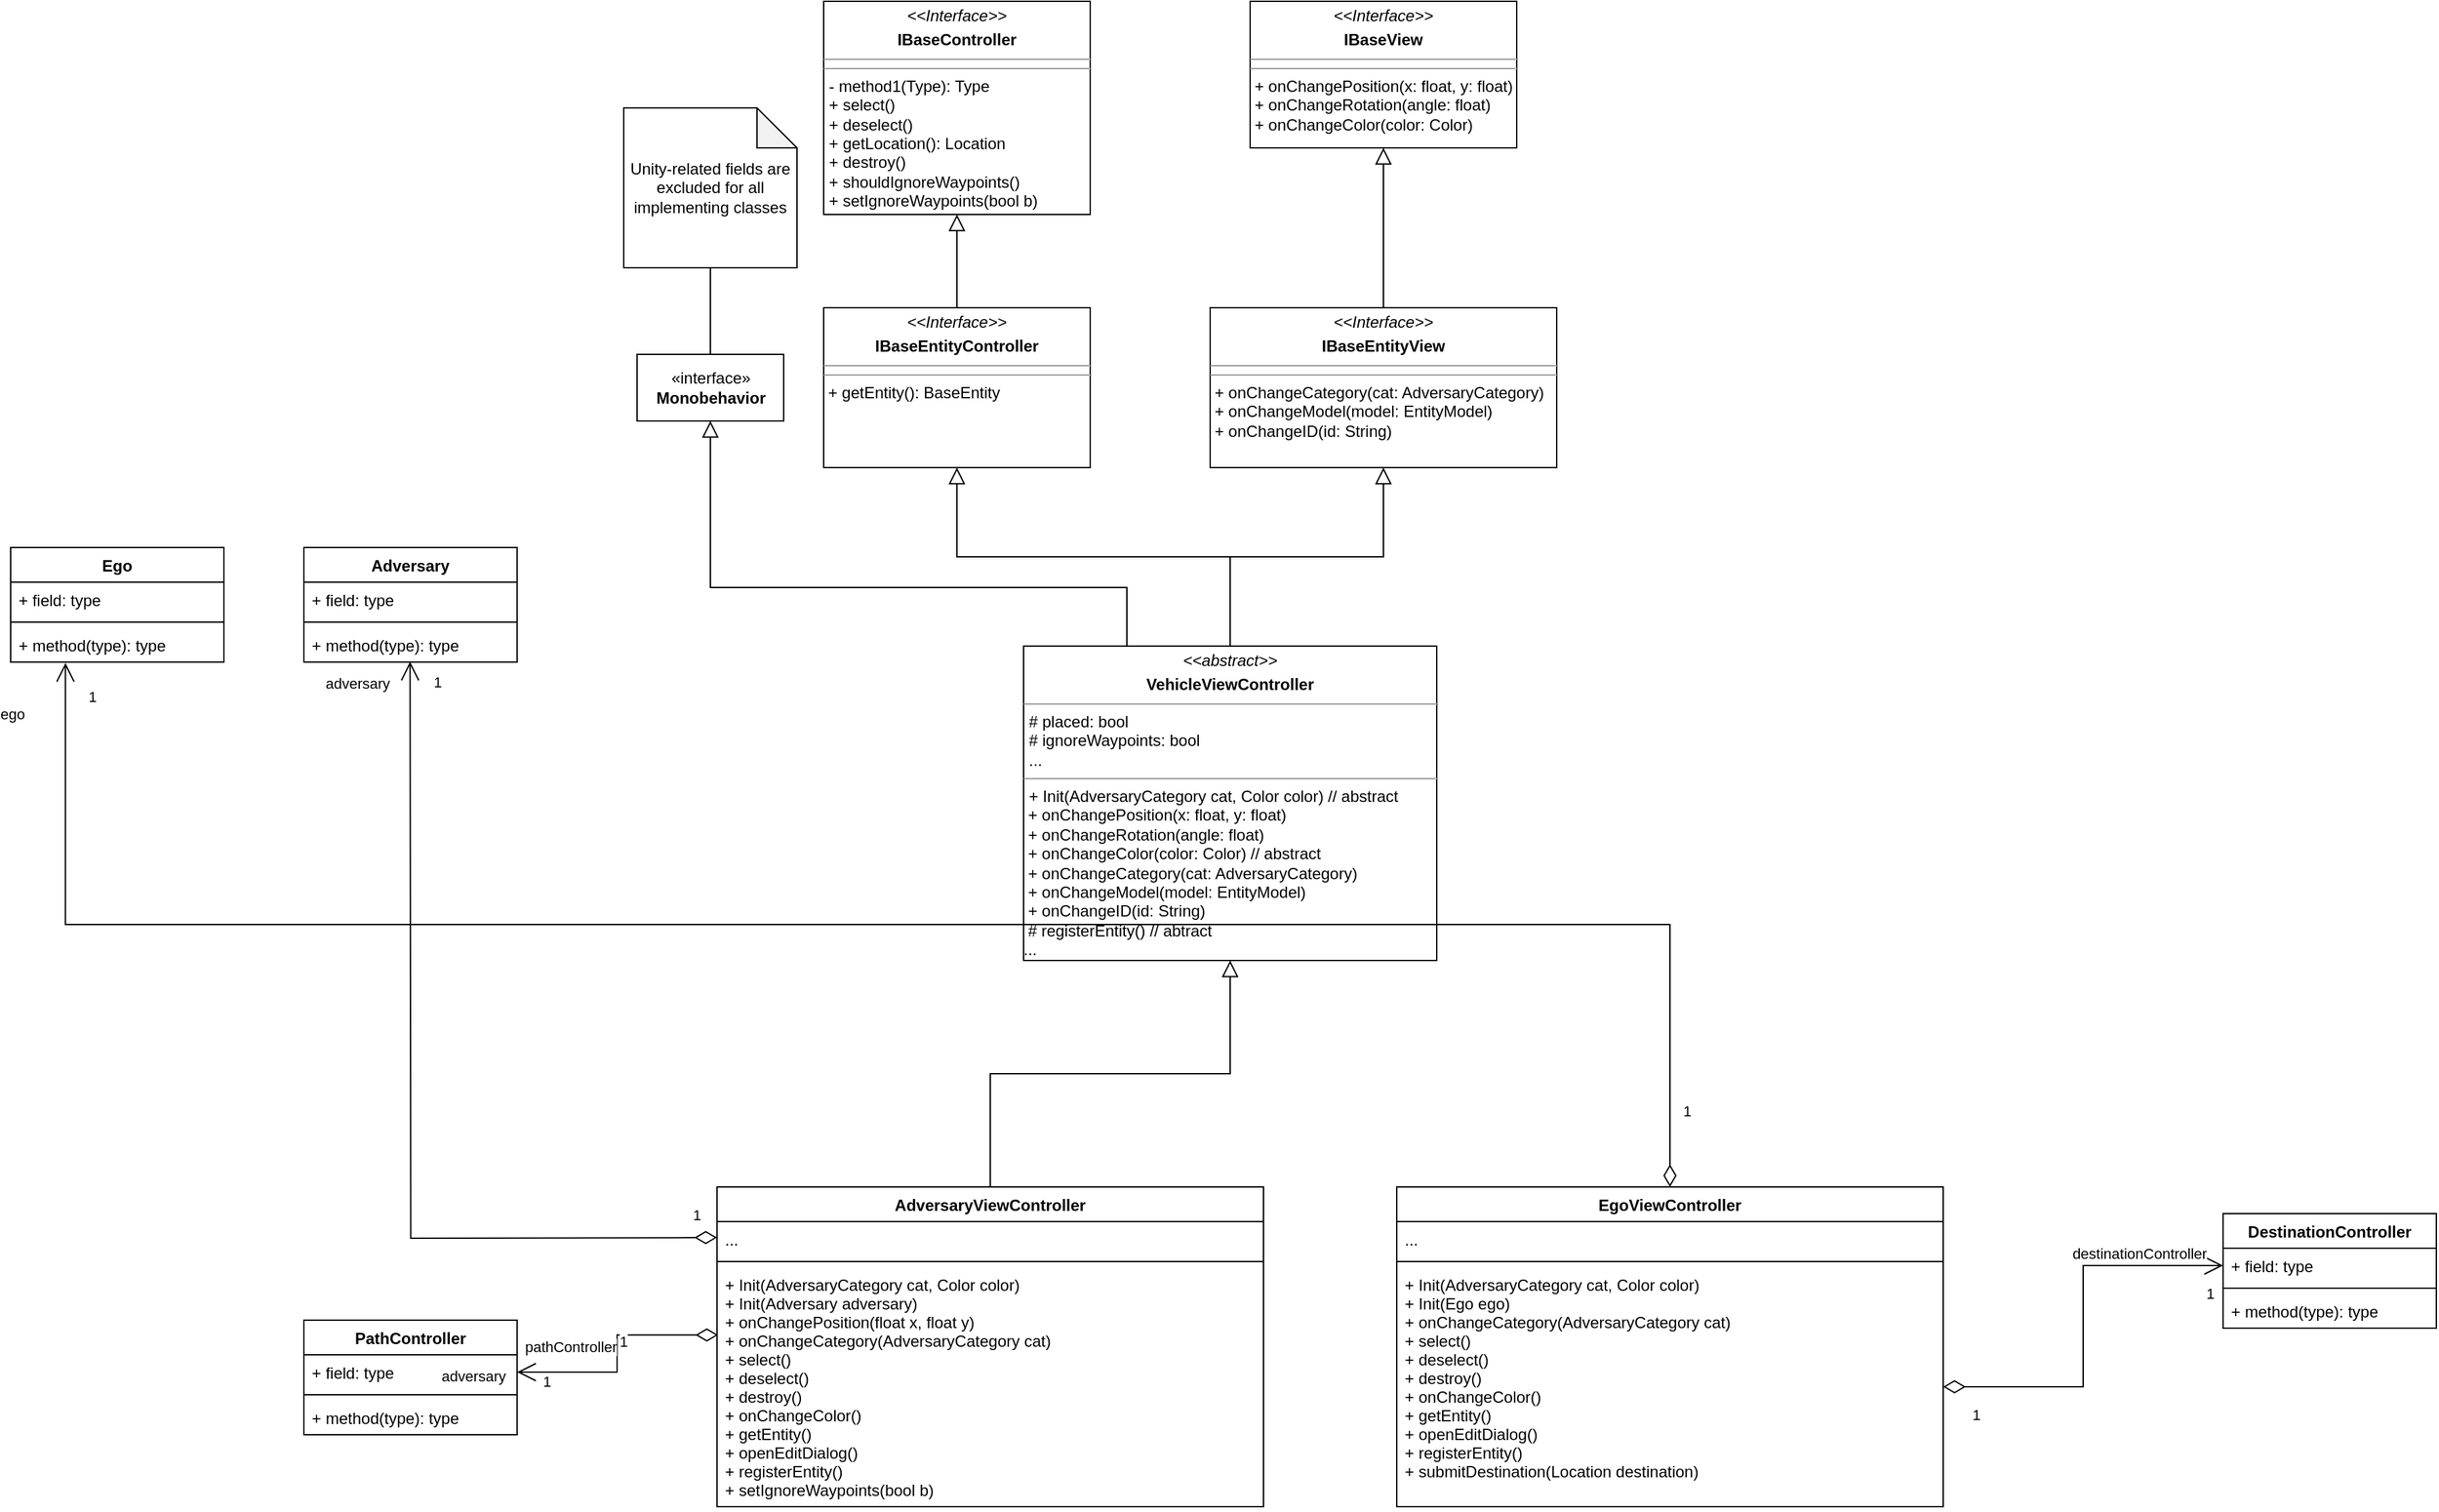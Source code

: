 <mxfile version="20.5.3" type="device"><diagram id="C5RBs43oDa-KdzZeNtuy" name="Page-1"><mxGraphModel dx="2310" dy="2030" grid="1" gridSize="10" guides="1" tooltips="1" connect="1" arrows="1" fold="1" page="1" pageScale="1" pageWidth="827" pageHeight="1169" math="0" shadow="0"><root><mxCell id="WIyWlLk6GJQsqaUBKTNV-0"/><mxCell id="WIyWlLk6GJQsqaUBKTNV-1" parent="WIyWlLk6GJQsqaUBKTNV-0"/><mxCell id="DltgrnrrAl0E-9KX_fJj-1" value="&lt;p style=&quot;margin:0px;margin-top:4px;text-align:center;&quot;&gt;&lt;i&gt;&amp;lt;&amp;lt;Interface&amp;gt;&amp;gt;&lt;/i&gt;&lt;/p&gt;&lt;p style=&quot;margin:0px;margin-top:4px;text-align:center;&quot;&gt;&lt;b&gt;IBaseController&lt;/b&gt;&lt;br&gt;&lt;/p&gt;&lt;hr size=&quot;1&quot;&gt;&lt;hr size=&quot;1&quot;&gt;&lt;p style=&quot;margin:0px;margin-left:4px;&quot;&gt;- method1(Type): Type&lt;br&gt;+ select()&lt;/p&gt;&lt;p style=&quot;margin:0px;margin-left:4px;&quot;&gt;+ deselect()&lt;/p&gt;&lt;p style=&quot;margin:0px;margin-left:4px;&quot;&gt;+ getLocation(): Location&lt;br&gt;&lt;/p&gt;&lt;p style=&quot;margin:0px;margin-left:4px;&quot;&gt;+ destroy()&lt;/p&gt;&lt;p style=&quot;margin:0px;margin-left:4px;&quot;&gt;+ shouldIgnoreWaypoints()&lt;/p&gt;&lt;p style=&quot;margin:0px;margin-left:4px;&quot;&gt;+ setIgnoreWaypoints(bool b)&lt;/p&gt;&lt;p style=&quot;margin:0px;margin-left:4px;&quot;&gt;&lt;br&gt;&lt;/p&gt;" style="verticalAlign=top;align=left;overflow=fill;fontSize=12;fontFamily=Helvetica;html=1;" vertex="1" parent="WIyWlLk6GJQsqaUBKTNV-1"><mxGeometry x="200" y="-40" width="200" height="160" as="geometry"/></mxCell><mxCell id="DltgrnrrAl0E-9KX_fJj-2" value="&lt;p style=&quot;margin:0px;margin-top:4px;text-align:center;&quot;&gt;&lt;i&gt;&amp;lt;&amp;lt;Interface&amp;gt;&amp;gt;&lt;/i&gt;&lt;/p&gt;&lt;p style=&quot;margin:0px;margin-top:4px;text-align:center;&quot;&gt;&lt;b&gt;IBaseEntityController&lt;/b&gt;&lt;br&gt;&lt;b&gt;&lt;/b&gt;&lt;/p&gt;&lt;hr size=&quot;1&quot;&gt;&lt;hr size=&quot;1&quot;&gt;&amp;nbsp;+ getEntity(): BaseEntity &lt;br&gt;&lt;p style=&quot;margin:0px;margin-left:4px;&quot;&gt;&lt;br&gt;&lt;/p&gt;" style="verticalAlign=top;align=left;overflow=fill;fontSize=12;fontFamily=Helvetica;html=1;" vertex="1" parent="WIyWlLk6GJQsqaUBKTNV-1"><mxGeometry x="200" y="190" width="200" height="120" as="geometry"/></mxCell><mxCell id="DltgrnrrAl0E-9KX_fJj-4" value="" style="endArrow=block;endSize=10;endFill=0;shadow=0;strokeWidth=1;rounded=0;edgeStyle=elbowEdgeStyle;elbow=vertical;exitX=0.5;exitY=0;exitDx=0;exitDy=0;entryX=0.5;entryY=1;entryDx=0;entryDy=0;" edge="1" parent="WIyWlLk6GJQsqaUBKTNV-1" source="DltgrnrrAl0E-9KX_fJj-2" target="DltgrnrrAl0E-9KX_fJj-1"><mxGeometry width="160" relative="1" as="geometry"><mxPoint x="910.5" y="500" as="sourcePoint"/><mxPoint x="690.5" y="268" as="targetPoint"/></mxGeometry></mxCell><mxCell id="DltgrnrrAl0E-9KX_fJj-5" value="&lt;p style=&quot;margin:0px;margin-top:4px;text-align:center;&quot;&gt;&lt;i&gt;&amp;lt;&amp;lt;Interface&amp;gt;&amp;gt;&lt;/i&gt;&lt;/p&gt;&lt;p style=&quot;margin:0px;margin-top:4px;text-align:center;&quot;&gt;&lt;b&gt;IBaseView&lt;/b&gt;&lt;br&gt;&lt;b&gt;&lt;/b&gt;&lt;/p&gt;&lt;hr size=&quot;1&quot;&gt;&lt;hr size=&quot;1&quot;&gt;&lt;div&gt;&amp;nbsp;+ onChangePosition(x: float, y: float)&lt;/div&gt;&lt;div&gt;&amp;nbsp;+ onChangeRotation(angle: float)&lt;/div&gt;&lt;div&gt;&amp;nbsp;+ onChangeColor(color: Color)&lt;br&gt;&lt;/div&gt;&lt;p style=&quot;margin:0px;margin-left:4px;&quot;&gt;&lt;br&gt;&lt;/p&gt;" style="verticalAlign=top;align=left;overflow=fill;fontSize=12;fontFamily=Helvetica;html=1;" vertex="1" parent="WIyWlLk6GJQsqaUBKTNV-1"><mxGeometry x="520" y="-40" width="200" height="110" as="geometry"/></mxCell><mxCell id="DltgrnrrAl0E-9KX_fJj-6" value="&lt;p style=&quot;margin:0px;margin-top:4px;text-align:center;&quot;&gt;&lt;i&gt;&amp;lt;&amp;lt;Interface&amp;gt;&amp;gt;&lt;/i&gt;&lt;/p&gt;&lt;p style=&quot;margin:0px;margin-top:4px;text-align:center;&quot;&gt;&lt;b&gt;IBaseEntityView&lt;/b&gt;&lt;br&gt;&lt;/p&gt;&lt;hr size=&quot;1&quot;&gt;&lt;hr size=&quot;1&quot;&gt;&lt;div&gt;&amp;nbsp;+ onChangeCategory(cat: AdversaryCategory)&lt;/div&gt;&lt;div&gt;&amp;nbsp;+ onChangeModel(model: EntityModel)&lt;/div&gt;&lt;div&gt;&amp;nbsp;+ onChangeID(id: String)&lt;br&gt;&lt;/div&gt;&lt;p style=&quot;margin:0px;margin-left:4px;&quot;&gt;&lt;br&gt;&lt;/p&gt;" style="verticalAlign=top;align=left;overflow=fill;fontSize=12;fontFamily=Helvetica;html=1;" vertex="1" parent="WIyWlLk6GJQsqaUBKTNV-1"><mxGeometry x="490" y="190" width="260" height="120" as="geometry"/></mxCell><mxCell id="DltgrnrrAl0E-9KX_fJj-7" value="" style="endArrow=block;endSize=10;endFill=0;shadow=0;strokeWidth=1;rounded=0;edgeStyle=elbowEdgeStyle;elbow=vertical;exitX=0.5;exitY=0;exitDx=0;exitDy=0;entryX=0.5;entryY=1;entryDx=0;entryDy=0;" edge="1" parent="WIyWlLk6GJQsqaUBKTNV-1" source="DltgrnrrAl0E-9KX_fJj-6" target="DltgrnrrAl0E-9KX_fJj-5"><mxGeometry width="160" relative="1" as="geometry"><mxPoint x="310" y="200" as="sourcePoint"/><mxPoint x="310" y="130" as="targetPoint"/></mxGeometry></mxCell><mxCell id="DltgrnrrAl0E-9KX_fJj-9" value="" style="endArrow=block;endSize=10;endFill=0;shadow=0;strokeWidth=1;rounded=0;edgeStyle=elbowEdgeStyle;elbow=vertical;exitX=0.5;exitY=0;exitDx=0;exitDy=0;entryX=0.5;entryY=1;entryDx=0;entryDy=0;" edge="1" parent="WIyWlLk6GJQsqaUBKTNV-1" source="DltgrnrrAl0E-9KX_fJj-11" target="DltgrnrrAl0E-9KX_fJj-2"><mxGeometry width="160" relative="1" as="geometry"><mxPoint x="460" y="400" as="sourcePoint"/><mxPoint x="310" y="130" as="targetPoint"/></mxGeometry></mxCell><mxCell id="DltgrnrrAl0E-9KX_fJj-10" value="" style="endArrow=block;endSize=10;endFill=0;shadow=0;strokeWidth=1;rounded=0;edgeStyle=elbowEdgeStyle;elbow=vertical;exitX=0.5;exitY=0;exitDx=0;exitDy=0;entryX=0.5;entryY=1;entryDx=0;entryDy=0;" edge="1" parent="WIyWlLk6GJQsqaUBKTNV-1" source="DltgrnrrAl0E-9KX_fJj-11" target="DltgrnrrAl0E-9KX_fJj-6"><mxGeometry width="160" relative="1" as="geometry"><mxPoint x="460" y="400" as="sourcePoint"/><mxPoint x="310" y="320" as="targetPoint"/></mxGeometry></mxCell><mxCell id="DltgrnrrAl0E-9KX_fJj-11" value="&lt;p style=&quot;margin:0px;margin-top:4px;text-align:center;&quot;&gt;&lt;i&gt;&amp;lt;&amp;lt;abstract&amp;gt;&amp;gt;&lt;/i&gt;&lt;/p&gt;&lt;p style=&quot;margin:0px;margin-top:4px;text-align:center;&quot;&gt;&lt;b&gt;VehicleViewController&lt;/b&gt;&lt;/p&gt;&lt;hr size=&quot;1&quot;&gt;&lt;p style=&quot;margin:0px;margin-left:4px;&quot;&gt;# placed: bool&lt;/p&gt;&lt;p style=&quot;margin:0px;margin-left:4px;&quot;&gt;# ignoreWaypoints: bool&lt;/p&gt;&lt;p style=&quot;margin:0px;margin-left:4px;&quot;&gt;...&lt;br&gt;&lt;/p&gt;&lt;hr size=&quot;1&quot;&gt;&lt;p style=&quot;margin:0px;margin-left:4px;&quot;&gt;+ Init(AdversaryCategory cat, Color color) // abstract&lt;/p&gt;&lt;div&gt;&amp;nbsp;+ onChangePosition(x: float, y: float)&lt;br&gt;&lt;/div&gt;&lt;div&gt;&amp;nbsp;+ onChangeRotation(angle: float)&lt;br&gt;&lt;/div&gt;&lt;div&gt;&amp;nbsp;+ onChangeColor(color: Color) // abstract&lt;br&gt;&lt;/div&gt;&lt;div&gt;&lt;div&gt;&amp;nbsp;+ onChangeCategory(cat: AdversaryCategory)&lt;br&gt;&lt;/div&gt;&lt;div&gt;&amp;nbsp;+ onChangeModel(model: EntityModel)&lt;br&gt;&lt;/div&gt;&amp;nbsp;+ onChangeID(id: String)&lt;/div&gt;&lt;div&gt;&amp;nbsp;# registerEntity() // abtract&lt;br&gt;&lt;/div&gt;&lt;div&gt;...&lt;/div&gt;&lt;p style=&quot;margin:0px;margin-left:4px;&quot;&gt;&lt;/p&gt;&lt;p style=&quot;margin:0px;margin-left:4px;&quot;&gt;&lt;br&gt;&lt;/p&gt;&lt;p style=&quot;margin:0px;margin-left:4px;&quot;&gt;&lt;br&gt;&lt;/p&gt;" style="verticalAlign=top;align=left;overflow=fill;fontSize=12;fontFamily=Helvetica;html=1;" vertex="1" parent="WIyWlLk6GJQsqaUBKTNV-1"><mxGeometry x="350" y="444" width="310" height="236" as="geometry"/></mxCell><mxCell id="DltgrnrrAl0E-9KX_fJj-13" value="&lt;div&gt;«interface»&lt;/div&gt;&lt;div&gt;&lt;b&gt;Monobehavior&lt;/b&gt;&lt;/div&gt;" style="html=1;" vertex="1" parent="WIyWlLk6GJQsqaUBKTNV-1"><mxGeometry x="60" y="225" width="110" height="50" as="geometry"/></mxCell><mxCell id="DltgrnrrAl0E-9KX_fJj-14" value="" style="endArrow=block;endSize=10;endFill=0;shadow=0;strokeWidth=1;rounded=0;edgeStyle=elbowEdgeStyle;elbow=vertical;exitX=0.25;exitY=0;exitDx=0;exitDy=0;entryX=0.5;entryY=1;entryDx=0;entryDy=0;" edge="1" parent="WIyWlLk6GJQsqaUBKTNV-1" source="DltgrnrrAl0E-9KX_fJj-11" target="DltgrnrrAl0E-9KX_fJj-13"><mxGeometry width="160" relative="1" as="geometry"><mxPoint x="455" y="454" as="sourcePoint"/><mxPoint x="630.0" y="320" as="targetPoint"/><Array as="points"><mxPoint x="370" y="400"/></Array></mxGeometry></mxCell><mxCell id="DltgrnrrAl0E-9KX_fJj-15" value="AdversaryViewController" style="swimlane;fontStyle=1;align=center;verticalAlign=top;childLayout=stackLayout;horizontal=1;startSize=26;horizontalStack=0;resizeParent=1;resizeParentMax=0;resizeLast=0;collapsible=1;marginBottom=0;" vertex="1" parent="WIyWlLk6GJQsqaUBKTNV-1"><mxGeometry x="120" y="850" width="410" height="240" as="geometry"/></mxCell><mxCell id="DltgrnrrAl0E-9KX_fJj-16" value="..." style="text;strokeColor=none;fillColor=none;align=left;verticalAlign=top;spacingLeft=4;spacingRight=4;overflow=hidden;rotatable=0;points=[[0,0.5],[1,0.5]];portConstraint=eastwest;" vertex="1" parent="DltgrnrrAl0E-9KX_fJj-15"><mxGeometry y="26" width="410" height="26" as="geometry"/></mxCell><mxCell id="DltgrnrrAl0E-9KX_fJj-17" value="" style="line;strokeWidth=1;fillColor=none;align=left;verticalAlign=middle;spacingTop=-1;spacingLeft=3;spacingRight=3;rotatable=0;labelPosition=right;points=[];portConstraint=eastwest;strokeColor=inherit;" vertex="1" parent="DltgrnrrAl0E-9KX_fJj-15"><mxGeometry y="52" width="410" height="8" as="geometry"/></mxCell><mxCell id="DltgrnrrAl0E-9KX_fJj-18" value="+ Init(AdversaryCategory cat, Color color)&#xA;+ Init(Adversary adversary)&#xA;+ onChangePosition(float x, float y)&#xA;+ onChangeCategory(AdversaryCategory cat)&#xA;+ select()&#xA;+ deselect()&#xA;+ destroy()&#xA;+ onChangeColor() &#xA;+ getEntity()&#xA;+ openEditDialog()&#xA;+ registerEntity()&#xA;+ setIgnoreWaypoints(bool b)&#xA;" style="text;strokeColor=none;fillColor=none;align=left;verticalAlign=top;spacingLeft=4;spacingRight=4;overflow=hidden;rotatable=0;points=[[0,0.5],[1,0.5]];portConstraint=eastwest;" vertex="1" parent="DltgrnrrAl0E-9KX_fJj-15"><mxGeometry y="60" width="410" height="180" as="geometry"/></mxCell><mxCell id="DltgrnrrAl0E-9KX_fJj-19" value="Adversary" style="swimlane;fontStyle=1;align=center;verticalAlign=top;childLayout=stackLayout;horizontal=1;startSize=26;horizontalStack=0;resizeParent=1;resizeParentMax=0;resizeLast=0;collapsible=1;marginBottom=0;" vertex="1" parent="WIyWlLk6GJQsqaUBKTNV-1"><mxGeometry x="-190" y="370" width="160" height="86" as="geometry"/></mxCell><mxCell id="DltgrnrrAl0E-9KX_fJj-20" value="+ field: type" style="text;strokeColor=none;fillColor=none;align=left;verticalAlign=top;spacingLeft=4;spacingRight=4;overflow=hidden;rotatable=0;points=[[0,0.5],[1,0.5]];portConstraint=eastwest;" vertex="1" parent="DltgrnrrAl0E-9KX_fJj-19"><mxGeometry y="26" width="160" height="26" as="geometry"/></mxCell><mxCell id="DltgrnrrAl0E-9KX_fJj-21" value="" style="line;strokeWidth=1;fillColor=none;align=left;verticalAlign=middle;spacingTop=-1;spacingLeft=3;spacingRight=3;rotatable=0;labelPosition=right;points=[];portConstraint=eastwest;strokeColor=inherit;" vertex="1" parent="DltgrnrrAl0E-9KX_fJj-19"><mxGeometry y="52" width="160" height="8" as="geometry"/></mxCell><mxCell id="DltgrnrrAl0E-9KX_fJj-22" value="+ method(type): type" style="text;strokeColor=none;fillColor=none;align=left;verticalAlign=top;spacingLeft=4;spacingRight=4;overflow=hidden;rotatable=0;points=[[0,0.5],[1,0.5]];portConstraint=eastwest;" vertex="1" parent="DltgrnrrAl0E-9KX_fJj-19"><mxGeometry y="60" width="160" height="26" as="geometry"/></mxCell><mxCell id="DltgrnrrAl0E-9KX_fJj-23" value="" style="endArrow=block;endSize=10;endFill=0;shadow=0;strokeWidth=1;rounded=0;edgeStyle=elbowEdgeStyle;elbow=vertical;exitX=0.5;exitY=0;exitDx=0;exitDy=0;entryX=0.5;entryY=1;entryDx=0;entryDy=0;" edge="1" parent="WIyWlLk6GJQsqaUBKTNV-1" source="DltgrnrrAl0E-9KX_fJj-15" target="DltgrnrrAl0E-9KX_fJj-11"><mxGeometry width="160" relative="1" as="geometry"><mxPoint x="437.5" y="454.0" as="sourcePoint"/><mxPoint x="550" y="690" as="targetPoint"/></mxGeometry></mxCell><mxCell id="DltgrnrrAl0E-9KX_fJj-25" value="" style="edgeStyle=orthogonalEdgeStyle;rounded=0;orthogonalLoop=1;jettySize=auto;html=1;endArrow=none;endFill=0;" edge="1" parent="WIyWlLk6GJQsqaUBKTNV-1" source="DltgrnrrAl0E-9KX_fJj-24" target="DltgrnrrAl0E-9KX_fJj-13"><mxGeometry relative="1" as="geometry"/></mxCell><mxCell id="DltgrnrrAl0E-9KX_fJj-24" value="Unity-related fields are excluded for all implementing classes" style="shape=note;whiteSpace=wrap;html=1;backgroundOutline=1;darkOpacity=0.05;" vertex="1" parent="WIyWlLk6GJQsqaUBKTNV-1"><mxGeometry x="50" y="40" width="130" height="120" as="geometry"/></mxCell><mxCell id="DltgrnrrAl0E-9KX_fJj-26" value="1" style="endArrow=open;html=1;endSize=12;startArrow=diamondThin;startSize=14;startFill=0;edgeStyle=orthogonalEdgeStyle;align=left;verticalAlign=bottom;rounded=0;exitX=0;exitY=0.5;exitDx=0;exitDy=0;entryX=0.498;entryY=1.024;entryDx=0;entryDy=0;entryPerimeter=0;" edge="1" parent="WIyWlLk6GJQsqaUBKTNV-1"><mxGeometry x="-0.94" y="-8" relative="1" as="geometry"><mxPoint x="120" y="888" as="sourcePoint"/><mxPoint x="-110.32" y="455.624" as="targetPoint"/><mxPoint as="offset"/></mxGeometry></mxCell><mxCell id="DltgrnrrAl0E-9KX_fJj-29" value="&lt;div&gt;1&lt;/div&gt;" style="edgeLabel;html=1;align=center;verticalAlign=middle;resizable=0;points=[];" vertex="1" connectable="0" parent="DltgrnrrAl0E-9KX_fJj-26"><mxGeometry x="0.977" relative="1" as="geometry"><mxPoint x="20" y="7" as="offset"/></mxGeometry></mxCell><mxCell id="DltgrnrrAl0E-9KX_fJj-30" value="&lt;div&gt;adversary&lt;/div&gt;" style="edgeLabel;html=1;align=center;verticalAlign=middle;resizable=0;points=[];" vertex="1" connectable="0" parent="DltgrnrrAl0E-9KX_fJj-26"><mxGeometry x="0.952" y="3" relative="1" as="geometry"><mxPoint x="-37" as="offset"/></mxGeometry></mxCell><mxCell id="DltgrnrrAl0E-9KX_fJj-31" value="PathController" style="swimlane;fontStyle=1;align=center;verticalAlign=top;childLayout=stackLayout;horizontal=1;startSize=26;horizontalStack=0;resizeParent=1;resizeParentMax=0;resizeLast=0;collapsible=1;marginBottom=0;" vertex="1" parent="WIyWlLk6GJQsqaUBKTNV-1"><mxGeometry x="-190" y="950" width="160" height="86" as="geometry"/></mxCell><mxCell id="DltgrnrrAl0E-9KX_fJj-32" value="+ field: type" style="text;strokeColor=none;fillColor=none;align=left;verticalAlign=top;spacingLeft=4;spacingRight=4;overflow=hidden;rotatable=0;points=[[0,0.5],[1,0.5]];portConstraint=eastwest;" vertex="1" parent="DltgrnrrAl0E-9KX_fJj-31"><mxGeometry y="26" width="160" height="26" as="geometry"/></mxCell><mxCell id="DltgrnrrAl0E-9KX_fJj-33" value="" style="line;strokeWidth=1;fillColor=none;align=left;verticalAlign=middle;spacingTop=-1;spacingLeft=3;spacingRight=3;rotatable=0;labelPosition=right;points=[];portConstraint=eastwest;strokeColor=inherit;" vertex="1" parent="DltgrnrrAl0E-9KX_fJj-31"><mxGeometry y="52" width="160" height="8" as="geometry"/></mxCell><mxCell id="DltgrnrrAl0E-9KX_fJj-34" value="+ method(type): type" style="text;strokeColor=none;fillColor=none;align=left;verticalAlign=top;spacingLeft=4;spacingRight=4;overflow=hidden;rotatable=0;points=[[0,0.5],[1,0.5]];portConstraint=eastwest;" vertex="1" parent="DltgrnrrAl0E-9KX_fJj-31"><mxGeometry y="60" width="160" height="26" as="geometry"/></mxCell><mxCell id="DltgrnrrAl0E-9KX_fJj-35" value="1" style="endArrow=open;html=1;endSize=12;startArrow=diamondThin;startSize=14;startFill=0;edgeStyle=orthogonalEdgeStyle;align=left;verticalAlign=bottom;rounded=0;entryX=1;entryY=0.5;entryDx=0;entryDy=0;exitX=0.002;exitY=0.284;exitDx=0;exitDy=0;exitPerimeter=0;" edge="1" parent="WIyWlLk6GJQsqaUBKTNV-1" source="DltgrnrrAl0E-9KX_fJj-18" target="DltgrnrrAl0E-9KX_fJj-32"><mxGeometry relative="1" as="geometry"><mxPoint x="90" y="980" as="sourcePoint"/><mxPoint x="-100.32" y="465.624" as="targetPoint"/></mxGeometry></mxCell><mxCell id="DltgrnrrAl0E-9KX_fJj-36" value="&lt;div&gt;1&lt;/div&gt;" style="edgeLabel;html=1;align=center;verticalAlign=middle;resizable=0;points=[];" vertex="1" connectable="0" parent="DltgrnrrAl0E-9KX_fJj-35"><mxGeometry x="0.977" relative="1" as="geometry"><mxPoint x="20" y="7" as="offset"/></mxGeometry></mxCell><mxCell id="DltgrnrrAl0E-9KX_fJj-37" value="&lt;div&gt;adversary&lt;/div&gt;" style="edgeLabel;html=1;align=center;verticalAlign=middle;resizable=0;points=[];" vertex="1" connectable="0" parent="DltgrnrrAl0E-9KX_fJj-35"><mxGeometry x="0.952" y="3" relative="1" as="geometry"><mxPoint x="-37" as="offset"/></mxGeometry></mxCell><mxCell id="DltgrnrrAl0E-9KX_fJj-38" value="&lt;div&gt;pathController&lt;/div&gt;" style="edgeLabel;html=1;align=center;verticalAlign=middle;resizable=0;points=[];" vertex="1" connectable="0" parent="DltgrnrrAl0E-9KX_fJj-35"><mxGeometry x="0.9" y="2" relative="1" as="geometry"><mxPoint x="31" y="-21" as="offset"/></mxGeometry></mxCell><mxCell id="DltgrnrrAl0E-9KX_fJj-39" value="Ego" style="swimlane;fontStyle=1;align=center;verticalAlign=top;childLayout=stackLayout;horizontal=1;startSize=26;horizontalStack=0;resizeParent=1;resizeParentMax=0;resizeLast=0;collapsible=1;marginBottom=0;" vertex="1" parent="WIyWlLk6GJQsqaUBKTNV-1"><mxGeometry x="-410" y="370" width="160" height="86" as="geometry"/></mxCell><mxCell id="DltgrnrrAl0E-9KX_fJj-40" value="+ field: type" style="text;strokeColor=none;fillColor=none;align=left;verticalAlign=top;spacingLeft=4;spacingRight=4;overflow=hidden;rotatable=0;points=[[0,0.5],[1,0.5]];portConstraint=eastwest;" vertex="1" parent="DltgrnrrAl0E-9KX_fJj-39"><mxGeometry y="26" width="160" height="26" as="geometry"/></mxCell><mxCell id="DltgrnrrAl0E-9KX_fJj-41" value="" style="line;strokeWidth=1;fillColor=none;align=left;verticalAlign=middle;spacingTop=-1;spacingLeft=3;spacingRight=3;rotatable=0;labelPosition=right;points=[];portConstraint=eastwest;strokeColor=inherit;" vertex="1" parent="DltgrnrrAl0E-9KX_fJj-39"><mxGeometry y="52" width="160" height="8" as="geometry"/></mxCell><mxCell id="DltgrnrrAl0E-9KX_fJj-42" value="+ method(type): type" style="text;strokeColor=none;fillColor=none;align=left;verticalAlign=top;spacingLeft=4;spacingRight=4;overflow=hidden;rotatable=0;points=[[0,0.5],[1,0.5]];portConstraint=eastwest;" vertex="1" parent="DltgrnrrAl0E-9KX_fJj-39"><mxGeometry y="60" width="160" height="26" as="geometry"/></mxCell><mxCell id="DltgrnrrAl0E-9KX_fJj-43" value="EgoViewController" style="swimlane;fontStyle=1;align=center;verticalAlign=top;childLayout=stackLayout;horizontal=1;startSize=26;horizontalStack=0;resizeParent=1;resizeParentMax=0;resizeLast=0;collapsible=1;marginBottom=0;" vertex="1" parent="WIyWlLk6GJQsqaUBKTNV-1"><mxGeometry x="630" y="850" width="410" height="240" as="geometry"/></mxCell><mxCell id="DltgrnrrAl0E-9KX_fJj-44" value="..." style="text;strokeColor=none;fillColor=none;align=left;verticalAlign=top;spacingLeft=4;spacingRight=4;overflow=hidden;rotatable=0;points=[[0,0.5],[1,0.5]];portConstraint=eastwest;" vertex="1" parent="DltgrnrrAl0E-9KX_fJj-43"><mxGeometry y="26" width="410" height="26" as="geometry"/></mxCell><mxCell id="DltgrnrrAl0E-9KX_fJj-45" value="" style="line;strokeWidth=1;fillColor=none;align=left;verticalAlign=middle;spacingTop=-1;spacingLeft=3;spacingRight=3;rotatable=0;labelPosition=right;points=[];portConstraint=eastwest;strokeColor=inherit;" vertex="1" parent="DltgrnrrAl0E-9KX_fJj-43"><mxGeometry y="52" width="410" height="8" as="geometry"/></mxCell><mxCell id="DltgrnrrAl0E-9KX_fJj-46" value="+ Init(AdversaryCategory cat, Color color)&#xA;+ Init(Ego ego)&#xA;+ onChangeCategory(AdversaryCategory cat)&#xA;+ select()&#xA;+ deselect()&#xA;+ destroy()&#xA;+ onChangeColor() &#xA;+ getEntity()&#xA;+ openEditDialog()&#xA;+ registerEntity()&#xA;+ submitDestination(Location destination)&#xA;" style="text;strokeColor=none;fillColor=none;align=left;verticalAlign=top;spacingLeft=4;spacingRight=4;overflow=hidden;rotatable=0;points=[[0,0.5],[1,0.5]];portConstraint=eastwest;" vertex="1" parent="DltgrnrrAl0E-9KX_fJj-43"><mxGeometry y="60" width="410" height="180" as="geometry"/></mxCell><mxCell id="DltgrnrrAl0E-9KX_fJj-47" value="1" style="endArrow=open;html=1;endSize=12;startArrow=diamondThin;startSize=14;startFill=0;edgeStyle=orthogonalEdgeStyle;align=left;verticalAlign=bottom;rounded=0;exitX=0.5;exitY=0;exitDx=0;exitDy=0;entryX=0.257;entryY=1.024;entryDx=0;entryDy=0;entryPerimeter=0;" edge="1" parent="WIyWlLk6GJQsqaUBKTNV-1" source="DltgrnrrAl0E-9KX_fJj-43" target="DltgrnrrAl0E-9KX_fJj-42"><mxGeometry x="-0.94" y="-8" relative="1" as="geometry"><mxPoint x="130" y="898" as="sourcePoint"/><mxPoint x="-350" y="500" as="targetPoint"/><mxPoint as="offset"/></mxGeometry></mxCell><mxCell id="DltgrnrrAl0E-9KX_fJj-48" value="&lt;div&gt;1&lt;/div&gt;" style="edgeLabel;html=1;align=center;verticalAlign=middle;resizable=0;points=[];" vertex="1" connectable="0" parent="DltgrnrrAl0E-9KX_fJj-47"><mxGeometry x="0.977" relative="1" as="geometry"><mxPoint x="20" y="7" as="offset"/></mxGeometry></mxCell><mxCell id="DltgrnrrAl0E-9KX_fJj-49" value="ego" style="edgeLabel;html=1;align=center;verticalAlign=middle;resizable=0;points=[];" vertex="1" connectable="0" parent="DltgrnrrAl0E-9KX_fJj-47"><mxGeometry x="0.952" y="3" relative="1" as="geometry"><mxPoint x="-37" as="offset"/></mxGeometry></mxCell><mxCell id="DltgrnrrAl0E-9KX_fJj-54" value="DestinationController" style="swimlane;fontStyle=1;align=center;verticalAlign=top;childLayout=stackLayout;horizontal=1;startSize=26;horizontalStack=0;resizeParent=1;resizeParentMax=0;resizeLast=0;collapsible=1;marginBottom=0;" vertex="1" parent="WIyWlLk6GJQsqaUBKTNV-1"><mxGeometry x="1250" y="870" width="160" height="86" as="geometry"/></mxCell><mxCell id="DltgrnrrAl0E-9KX_fJj-55" value="+ field: type" style="text;strokeColor=none;fillColor=none;align=left;verticalAlign=top;spacingLeft=4;spacingRight=4;overflow=hidden;rotatable=0;points=[[0,0.5],[1,0.5]];portConstraint=eastwest;" vertex="1" parent="DltgrnrrAl0E-9KX_fJj-54"><mxGeometry y="26" width="160" height="26" as="geometry"/></mxCell><mxCell id="DltgrnrrAl0E-9KX_fJj-56" value="" style="line;strokeWidth=1;fillColor=none;align=left;verticalAlign=middle;spacingTop=-1;spacingLeft=3;spacingRight=3;rotatable=0;labelPosition=right;points=[];portConstraint=eastwest;strokeColor=inherit;" vertex="1" parent="DltgrnrrAl0E-9KX_fJj-54"><mxGeometry y="52" width="160" height="8" as="geometry"/></mxCell><mxCell id="DltgrnrrAl0E-9KX_fJj-57" value="+ method(type): type" style="text;strokeColor=none;fillColor=none;align=left;verticalAlign=top;spacingLeft=4;spacingRight=4;overflow=hidden;rotatable=0;points=[[0,0.5],[1,0.5]];portConstraint=eastwest;" vertex="1" parent="DltgrnrrAl0E-9KX_fJj-54"><mxGeometry y="60" width="160" height="26" as="geometry"/></mxCell><mxCell id="DltgrnrrAl0E-9KX_fJj-58" value="1" style="endArrow=open;html=1;endSize=12;startArrow=diamondThin;startSize=14;startFill=0;edgeStyle=orthogonalEdgeStyle;align=left;verticalAlign=bottom;rounded=0;exitX=1;exitY=0.5;exitDx=0;exitDy=0;entryX=0;entryY=0.5;entryDx=0;entryDy=0;" edge="1" parent="WIyWlLk6GJQsqaUBKTNV-1" source="DltgrnrrAl0E-9KX_fJj-46" target="DltgrnrrAl0E-9KX_fJj-55"><mxGeometry x="-0.867" y="-30" relative="1" as="geometry"><mxPoint x="130.82" y="971.12" as="sourcePoint"/><mxPoint x="970" y="750" as="targetPoint"/><mxPoint as="offset"/></mxGeometry></mxCell><mxCell id="DltgrnrrAl0E-9KX_fJj-59" value="&lt;div&gt;1&lt;/div&gt;" style="edgeLabel;html=1;align=center;verticalAlign=middle;resizable=0;points=[];" vertex="1" connectable="0" parent="DltgrnrrAl0E-9KX_fJj-58"><mxGeometry x="0.977" relative="1" as="geometry"><mxPoint x="-7" y="21" as="offset"/></mxGeometry></mxCell><mxCell id="DltgrnrrAl0E-9KX_fJj-60" value="destinationController" style="edgeLabel;html=1;align=center;verticalAlign=middle;resizable=0;points=[];" vertex="1" connectable="0" parent="DltgrnrrAl0E-9KX_fJj-58"><mxGeometry x="0.952" y="3" relative="1" as="geometry"><mxPoint x="-56" y="-6" as="offset"/></mxGeometry></mxCell></root></mxGraphModel></diagram></mxfile>